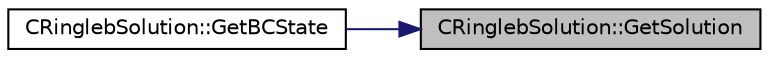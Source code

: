 digraph "CRinglebSolution::GetSolution"
{
 // LATEX_PDF_SIZE
  edge [fontname="Helvetica",fontsize="10",labelfontname="Helvetica",labelfontsize="10"];
  node [fontname="Helvetica",fontsize="10",shape=record];
  rankdir="RL";
  Node1 [label="CRinglebSolution::GetSolution",height=0.2,width=0.4,color="black", fillcolor="grey75", style="filled", fontcolor="black",tooltip="Get the exact solution at the current position and time."];
  Node1 -> Node2 [dir="back",color="midnightblue",fontsize="10",style="solid",fontname="Helvetica"];
  Node2 [label="CRinglebSolution::GetBCState",height=0.2,width=0.4,color="black", fillcolor="white", style="filled",URL="$classCRinglebSolution.html#ac85ab201da1719494b6ae7302605daf8",tooltip="Get the boundary conditions state for an exact solution."];
}
